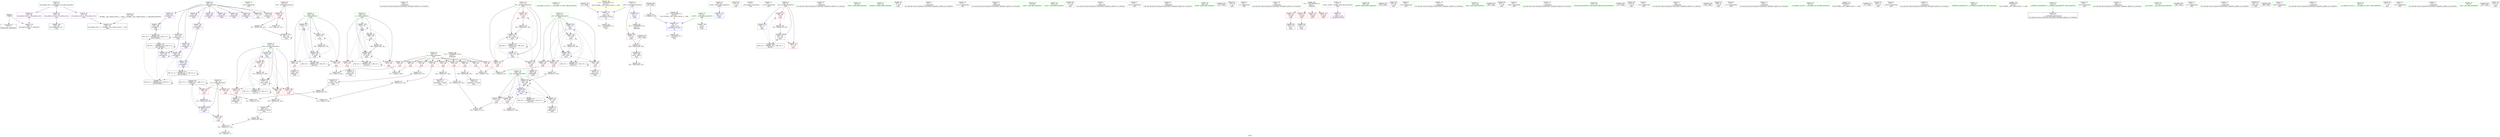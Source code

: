 digraph "SVFG" {
	label="SVFG";

	Node0x55f781c322a0 [shape=record,color=grey,label="{NodeID: 0\nNullPtr}"];
	Node0x55f781c322a0 -> Node0x55f781c453c0[style=solid];
	Node0x55f781c322a0 -> Node0x55f781c4ab50[style=solid];
	Node0x55f781c43650 [shape=record,color=purple,label="{NodeID: 97\n194\<--100\narrayidx15\<--a\nmain\n}"];
	Node0x55f781c43650 -> Node0x55f781c4b2d0[style=solid];
	Node0x55f781c32600 [shape=record,color=green,label="{NodeID: 14\n31\<--1\n.str.9\<--dummyObj\nGlob }"];
	Node0x55f781c441b0 [shape=record,color=red,label="{NodeID: 111\n132\<--92\n\<--TST\nmain\n}"];
	Node0x55f781c441b0 -> Node0x55f781c50960[style=solid];
	Node0x55f781c441b0 -> Node0x55f781c51b60[style=solid];
	Node0x55f781c421e0 [shape=record,color=green,label="{NodeID: 28\n196\<--1\n\<--dummyObj\nCan only get source location for instruction, argument, global var or function.}"];
	Node0x55f781c49640 [shape=record,color=red,label="{NodeID: 125\n257\<--98\n\<--m\nmain\n}"];
	Node0x55f781c49640 -> Node0x55f781c50060[style=solid];
	Node0x55f781c42fe0 [shape=record,color=green,label="{NodeID: 42\n78\<--79\n__cxx_global_var_init.2\<--__cxx_global_var_init.2_field_insensitive\n}"];
	Node0x55f781c4f5e0 [shape=record,color=grey,label="{NodeID: 222\n300 = Binary(298, 299, )\n}"];
	Node0x55f781c4f5e0 -> Node0x55f781c46120[style=solid];
	Node0x55f781c4a1a0 [shape=record,color=red,label="{NodeID: 139\n252\<--110\n\<--i44\nmain\n}"];
	Node0x55f781c4a1a0 -> Node0x55f781c51860[style=solid];
	Node0x55f781c44bf0 [shape=record,color=green,label="{NodeID: 56\n112\<--113\ni62\<--i62_field_insensitive\nmain\n}"];
	Node0x55f781c44bf0 -> Node0x55f781c4a4e0[style=solid];
	Node0x55f781c44bf0 -> Node0x55f781c4a5b0[style=solid];
	Node0x55f781c44bf0 -> Node0x55f781c4a680[style=solid];
	Node0x55f781c44bf0 -> Node0x55f781c4bd60[style=solid];
	Node0x55f781c44bf0 -> Node0x55f781c4be30[style=solid];
	Node0x55f781c66380 [shape=record,color=yellow,style=double,label="{NodeID: 319\n2V_2 = CSCHI(MR_2V_1)\npts\{10 \}\nCS[]}"];
	Node0x55f781c50ae0 [shape=record,color=grey,label="{NodeID: 236\n232 = Binary(231, 140, )\n}"];
	Node0x55f781c50ae0 -> Node0x55f781c4b7b0[style=solid];
	Node0x55f781c4adf0 [shape=record,color=blue,label="{NodeID: 153\n90\<--115\nretval\<--\nmain\n}"];
	Node0x55f781c45900 [shape=record,color=black,label="{NodeID: 70\n158\<--156\nsh_prom\<--sub\nmain\n}"];
	Node0x55f781c45900 -> Node0x55f781c4fbe0[style=solid];
	Node0x55f781c4b950 [shape=record,color=blue,label="{NodeID: 167\n244\<--229\narrayidx42\<--\nmain\n}"];
	Node0x55f781c4b950 -> Node0x55f781c4bbc0[style=dashed];
	Node0x55f781c4b950 -> Node0x55f781c60cb0[style=dashed];
	Node0x55f781c4b950 -> Node0x55f781c60da0[style=dashed];
	Node0x55f781c46460 [shape=record,color=purple,label="{NodeID: 84\n123\<--19\n\<--.str.4\nmain\n}"];
	Node0x55f781c31010 [shape=record,color=green,label="{NodeID: 1\n7\<--1\n__dso_handle\<--dummyObj\nGlob }"];
	Node0x55f781c43720 [shape=record,color=purple,label="{NodeID: 98\n224\<--100\narrayidx30\<--a\nmain\n}"];
	Node0x55f781c326d0 [shape=record,color=green,label="{NodeID: 15\n33\<--1\n.str.10\<--dummyObj\nGlob }"];
	Node0x55f781c61ca0 [shape=record,color=black,label="{NodeID: 278\nMR_31V_7 = PHI(MR_31V_8, MR_31V_4, )\npts\{1010000 \}\n}"];
	Node0x55f781c61ca0 -> Node0x55f781c4b6e0[style=dashed];
	Node0x55f781c61ca0 -> Node0x55f781c4b950[style=dashed];
	Node0x55f781c61ca0 -> Node0x55f781c61ca0[style=dashed];
	Node0x55f781c44280 [shape=record,color=red,label="{NodeID: 112\n138\<--94\n\<--tst\nmain\n}"];
	Node0x55f781c44280 -> Node0x55f781c504e0[style=solid];
	Node0x55f781c422e0 [shape=record,color=green,label="{NodeID: 29\n229\<--1\n\<--dummyObj\nCan only get source location for instruction, argument, global var or function.}"];
	Node0x55f781c49710 [shape=record,color=red,label="{NodeID: 126\n179\<--102\n\<--i\nmain\n}"];
	Node0x55f781c49710 -> Node0x55f781c510e0[style=solid];
	Node0x55f781c430e0 [shape=record,color=green,label="{NodeID: 43\n82\<--83\nclock\<--clock_field_insensitive\n}"];
	Node0x55f781c4f760 [shape=record,color=grey,label="{NodeID: 223\n72 = Binary(73, 69, )\n}"];
	Node0x55f781c4f760 -> Node0x55f781c4ac50[style=solid];
	Node0x55f781c4a270 [shape=record,color=red,label="{NodeID: 140\n258\<--110\n\<--i44\nmain\n}"];
	Node0x55f781c4a270 -> Node0x55f781c4fee0[style=solid];
	Node0x55f781c44cc0 [shape=record,color=green,label="{NodeID: 57\n120\<--121\nfreopen\<--freopen_field_insensitive\n}"];
	Node0x55f781c664e0 [shape=record,color=yellow,style=double,label="{NodeID: 320\n4V_2 = CSCHI(MR_4V_1)\npts\{13 \}\nCS[]}"];
	Node0x55f781c50c60 [shape=record,color=grey,label="{NodeID: 237\n269 = Binary(268, 140, )\n}"];
	Node0x55f781c50c60 -> Node0x55f781c45f80[style=solid];
	Node0x55f781c4aec0 [shape=record,color=blue,label="{NodeID: 154\n94\<--115\ntst\<--\nmain\n}"];
	Node0x55f781c4aec0 -> Node0x55f781c5dca0[style=dashed];
	Node0x55f781c459d0 [shape=record,color=black,label="{NodeID: 71\n190\<--189\nidxprom\<--\nmain\n}"];
	Node0x55f781c4ba20 [shape=record,color=blue,label="{NodeID: 168\n98\<--247\nm\<--dec43\nmain\n}"];
	Node0x55f781c4ba20 -> Node0x55f781c49640[style=dashed];
	Node0x55f781c4ba20 -> Node0x55f781c5e1a0[style=dashed];
	Node0x55f781c46530 [shape=record,color=purple,label="{NodeID: 85\n124\<--21\n\<--.str.5\nmain\n}"];
	Node0x55f781c32440 [shape=record,color=green,label="{NodeID: 2\n9\<--1\n\<--dummyObj\nCan only get source location for instruction, argument, global var or function.}"];
	Node0x55f781c437f0 [shape=record,color=purple,label="{NodeID: 99\n227\<--100\narrayidx32\<--a\nmain\n}"];
	Node0x55f781c437f0 -> Node0x55f781c4b6e0[style=solid];
	Node0x55f781c327a0 [shape=record,color=green,label="{NodeID: 16\n35\<--1\n.str.11\<--dummyObj\nGlob }"];
	Node0x55f781c44350 [shape=record,color=red,label="{NodeID: 113\n147\<--94\n\<--tst\nmain\n}"];
	Node0x55f781c423e0 [shape=record,color=green,label="{NodeID: 30\n248\<--1\n\<--dummyObj\nCan only get source location for instruction, argument, global var or function.}"];
	Node0x55f781c497e0 [shape=record,color=red,label="{NodeID: 127\n189\<--102\n\<--i\nmain\n}"];
	Node0x55f781c497e0 -> Node0x55f781c459d0[style=solid];
	Node0x55f781c431e0 [shape=record,color=green,label="{NodeID: 44\n87\<--88\nmain\<--main_field_insensitive\n}"];
	Node0x55f781c4f8e0 [shape=record,color=grey,label="{NodeID: 224\n247 = Binary(246, 248, )\n}"];
	Node0x55f781c4f8e0 -> Node0x55f781c4ba20[style=solid];
	Node0x55f781c4a340 [shape=record,color=red,label="{NodeID: 141\n265\<--110\n\<--i44\nmain\n}"];
	Node0x55f781c4a340 -> Node0x55f781c45eb0[style=solid];
	Node0x55f781c44dc0 [shape=record,color=green,label="{NodeID: 58\n129\<--130\nscanf\<--scanf_field_insensitive\n}"];
	Node0x55f781c71ff0 [shape=record,color=black,label="{NodeID: 321\n81 = PHI()\n}"];
	Node0x55f781c71ff0 -> Node0x55f781c4ad20[style=solid];
	Node0x55f781c50de0 [shape=record,color=grey,label="{NodeID: 238\n219 = Binary(218, 140, )\n}"];
	Node0x55f781c50de0 -> Node0x55f781c51ce0[style=solid];
	Node0x55f781c4af90 [shape=record,color=blue,label="{NodeID: 155\n92\<--133\nTST\<--dec\nmain\n}"];
	Node0x55f781c4af90 -> Node0x55f781c441b0[style=dashed];
	Node0x55f781c4af90 -> Node0x55f781c4af90[style=dashed];
	Node0x55f781c45aa0 [shape=record,color=black,label="{NodeID: 72\n193\<--192\nidxprom14\<--\nmain\n}"];
	Node0x55f781c4baf0 [shape=record,color=blue,label="{NodeID: 169\n110\<--140\ni44\<--\nmain\n}"];
	Node0x55f781c4baf0 -> Node0x55f781c4a1a0[style=dashed];
	Node0x55f781c4baf0 -> Node0x55f781c4a270[style=dashed];
	Node0x55f781c4baf0 -> Node0x55f781c4a340[style=dashed];
	Node0x55f781c4baf0 -> Node0x55f781c4a410[style=dashed];
	Node0x55f781c4baf0 -> Node0x55f781c4bc90[style=dashed];
	Node0x55f781c4baf0 -> Node0x55f781c5faa0[style=dashed];
	Node0x55f781c46600 [shape=record,color=purple,label="{NodeID: 86\n127\<--24\n\<--.str.6\nmain\n}"];
	Node0x55f781c33270 [shape=record,color=green,label="{NodeID: 3\n12\<--1\n\<--dummyObj\nCan only get source location for instruction, argument, global var or function.}"];
	Node0x55f781c5dca0 [shape=record,color=black,label="{NodeID: 266\nMR_13V_3 = PHI(MR_13V_4, MR_13V_2, )\npts\{95 \}\n}"];
	Node0x55f781c5dca0 -> Node0x55f781c44280[style=dashed];
	Node0x55f781c5dca0 -> Node0x55f781c4b060[style=dashed];
	Node0x55f781c438c0 [shape=record,color=purple,label="{NodeID: 100\n240\<--100\narrayidx39\<--a\nmain\n}"];
	Node0x55f781c32870 [shape=record,color=green,label="{NodeID: 17\n37\<--1\n.str.12\<--dummyObj\nGlob }"];
	Node0x55f781c44420 [shape=record,color=red,label="{NodeID: 114\n155\<--96\n\<--n\nmain\n}"];
	Node0x55f781c44420 -> Node0x55f781c507e0[style=solid];
	Node0x55f781c424e0 [shape=record,color=green,label="{NodeID: 31\n303\<--1\n\<--dummyObj\nCan only get source location for instruction, argument, global var or function.}"];
	Node0x55f781c498b0 [shape=record,color=red,label="{NodeID: 128\n203\<--102\n\<--i\nmain\n}"];
	Node0x55f781c498b0 -> Node0x55f781c50360[style=solid];
	Node0x55f781c432e0 [shape=record,color=green,label="{NodeID: 45\n90\<--91\nretval\<--retval_field_insensitive\nmain\n}"];
	Node0x55f781c432e0 -> Node0x55f781c4adf0[style=solid];
	Node0x55f781c4fa60 [shape=record,color=grey,label="{NodeID: 225\n302 = Binary(303, 301, )\n}"];
	Node0x55f781c4a410 [shape=record,color=red,label="{NodeID: 142\n275\<--110\n\<--i44\nmain\n}"];
	Node0x55f781c4a410 -> Node0x55f781c50f60[style=solid];
	Node0x55f781c44ec0 [shape=record,color=green,label="{NodeID: 59\n144\<--145\nprintf\<--printf_field_insensitive\n}"];
	Node0x55f781c72150 [shape=record,color=black,label="{NodeID: 322\n128 = PHI()\n}"];
	Node0x55f781c50f60 [shape=record,color=grey,label="{NodeID: 239\n276 = Binary(275, 140, )\n}"];
	Node0x55f781c50f60 -> Node0x55f781c4bc90[style=solid];
	Node0x55f781c4b060 [shape=record,color=blue,label="{NodeID: 156\n94\<--139\ntst\<--inc\nmain\n}"];
	Node0x55f781c4b060 -> Node0x55f781c44350[style=dashed];
	Node0x55f781c4b060 -> Node0x55f781c5dca0[style=dashed];
	Node0x55f781c45b70 [shape=record,color=black,label="{NodeID: 73\n223\<--222\nidxprom29\<--\nmain\n}"];
	Node0x55f781c4bbc0 [shape=record,color=blue,label="{NodeID: 170\n271\<--229\narrayidx58\<--\nmain\n}"];
	Node0x55f781c4bbc0 -> Node0x55f781c60da0[style=dashed];
	Node0x55f781c466d0 [shape=record,color=purple,label="{NodeID: 87\n142\<--26\n\<--.str.7\nmain\n}"];
	Node0x55f781c32d00 [shape=record,color=green,label="{NodeID: 4\n14\<--1\n.str\<--dummyObj\nGlob }"];
	Node0x55f781c5e1a0 [shape=record,color=black,label="{NodeID: 267\nMR_17V_2 = PHI(MR_17V_3, MR_17V_1, )\npts\{99 \}\n}"];
	Node0x55f781c5e1a0 -> Node0x55f781c494a0[style=dashed];
	Node0x55f781c5e1a0 -> Node0x55f781c49570[style=dashed];
	Node0x55f781c5e1a0 -> Node0x55f781c4ba20[style=dashed];
	Node0x55f781c5e1a0 -> Node0x55f781c5e1a0[style=dashed];
	Node0x55f781c43990 [shape=record,color=purple,label="{NodeID: 101\n244\<--100\narrayidx42\<--a\nmain\n}"];
	Node0x55f781c43990 -> Node0x55f781c4b950[style=solid];
	Node0x55f781c32940 [shape=record,color=green,label="{NodeID: 18\n40\<--1\n\<--dummyObj\nCan only get source location for instruction, argument, global var or function.}"];
	Node0x55f781c62ba0 [shape=record,color=yellow,style=double,label="{NodeID: 281\n6V_1 = ENCHI(MR_6V_0)\npts\{1 \}\nFun[main]}"];
	Node0x55f781c62ba0 -> Node0x55f781c43e70[style=dashed];
	Node0x55f781c62ba0 -> Node0x55f781c43f40[style=dashed];
	Node0x55f781c62ba0 -> Node0x55f781c44010[style=dashed];
	Node0x55f781c62ba0 -> Node0x55f781c440e0[style=dashed];
	Node0x55f781c48ea0 [shape=record,color=red,label="{NodeID: 115\n180\<--96\n\<--n\nmain\n}"];
	Node0x55f781c48ea0 -> Node0x55f781c510e0[style=solid];
	Node0x55f781c425e0 [shape=record,color=green,label="{NodeID: 32\n4\<--6\n_ZStL8__ioinit\<--_ZStL8__ioinit_field_insensitive\nGlob }"];
	Node0x55f781c425e0 -> Node0x55f781c461f0[style=solid];
	Node0x55f781c64220 [shape=record,color=yellow,style=double,label="{NodeID: 295\n4V_1 = ENCHI(MR_4V_0)\npts\{13 \}\nFun[_GLOBAL__sub_I_Anton.Lunyov_1_1.cpp]|{<s0>19}}"];
	Node0x55f781c64220:s0 -> Node0x55f781c4ad20[style=dashed,color=red];
	Node0x55f781c49980 [shape=record,color=red,label="{NodeID: 129\n185\<--104\n\<--j\nmain\n}"];
	Node0x55f781c49980 -> Node0x55f781c513e0[style=solid];
	Node0x55f781c433b0 [shape=record,color=green,label="{NodeID: 46\n92\<--93\nTST\<--TST_field_insensitive\nmain\n}"];
	Node0x55f781c433b0 -> Node0x55f781c441b0[style=solid];
	Node0x55f781c433b0 -> Node0x55f781c4af90[style=solid];
	Node0x55f781c4fbe0 [shape=record,color=grey,label="{NodeID: 226\n159 = Binary(160, 158, )\n}"];
	Node0x55f781c4fbe0 -> Node0x55f781c516e0[style=solid];
	Node0x55f781c4a4e0 [shape=record,color=red,label="{NodeID: 143\n281\<--112\n\<--i62\nmain\n}"];
	Node0x55f781c4a4e0 -> Node0x55f781c51560[style=solid];
	Node0x55f781c44fc0 [shape=record,color=green,label="{NodeID: 60\n150\<--151\nfprintf\<--fprintf_field_insensitive\n}"];
	Node0x55f781c72220 [shape=record,color=black,label="{NodeID: 323\n143 = PHI()\n}"];
	Node0x55f781c510e0 [shape=record,color=grey,label="{NodeID: 240\n181 = cmp(179, 180, )\n}"];
	Node0x55f781c4b130 [shape=record,color=blue,label="{NodeID: 157\n102\<--115\ni\<--\nmain\n}"];
	Node0x55f781c4b130 -> Node0x55f781c49710[style=dashed];
	Node0x55f781c4b130 -> Node0x55f781c497e0[style=dashed];
	Node0x55f781c4b130 -> Node0x55f781c498b0[style=dashed];
	Node0x55f781c4b130 -> Node0x55f781c4b470[style=dashed];
	Node0x55f781c4b130 -> Node0x55f781c5e6a0[style=dashed];
	Node0x55f781c45c40 [shape=record,color=black,label="{NodeID: 74\n226\<--225\nidxprom31\<--\nmain\n}"];
	Node0x55f781c4bc90 [shape=record,color=blue,label="{NodeID: 171\n110\<--276\ni44\<--inc60\nmain\n}"];
	Node0x55f781c4bc90 -> Node0x55f781c4a1a0[style=dashed];
	Node0x55f781c4bc90 -> Node0x55f781c4a270[style=dashed];
	Node0x55f781c4bc90 -> Node0x55f781c4a340[style=dashed];
	Node0x55f781c4bc90 -> Node0x55f781c4a410[style=dashed];
	Node0x55f781c4bc90 -> Node0x55f781c4bc90[style=dashed];
	Node0x55f781c4bc90 -> Node0x55f781c5faa0[style=dashed];
	Node0x55f781c467a0 [shape=record,color=purple,label="{NodeID: 88\n148\<--29\n\<--.str.8\nmain\n}"];
	Node0x55f781c32d90 [shape=record,color=green,label="{NodeID: 5\n16\<--1\n.str.3\<--dummyObj\nGlob }"];
	Node0x55f781c5e6a0 [shape=record,color=black,label="{NodeID: 268\nMR_19V_2 = PHI(MR_19V_3, MR_19V_1, )\npts\{103 \}\n}"];
	Node0x55f781c5e6a0 -> Node0x55f781c4b130[style=dashed];
	Node0x55f781c5e6a0 -> Node0x55f781c5e6a0[style=dashed];
	Node0x55f781c43a60 [shape=record,color=purple,label="{NodeID: 102\n267\<--100\narrayidx55\<--a\nmain\n}"];
	Node0x55f781c31dd0 [shape=record,color=green,label="{NodeID: 19\n73\<--1\n\<--dummyObj\nCan only get source location for instruction, argument, global var or function.}"];
	Node0x55f781c636c0 [shape=record,color=yellow,style=double,label="{NodeID: 282\n4V_1 = ENCHI(MR_4V_0)\npts\{13 \}\nFun[main]}"];
	Node0x55f781c636c0 -> Node0x55f781c43da0[style=dashed];
	Node0x55f781c48f30 [shape=record,color=red,label="{NodeID: 116\n186\<--96\n\<--n\nmain\n}"];
	Node0x55f781c48f30 -> Node0x55f781c513e0[style=solid];
	Node0x55f781c426e0 [shape=record,color=green,label="{NodeID: 33\n8\<--10\n_ZL2PI\<--_ZL2PI_field_insensitive\nGlob }"];
	Node0x55f781c426e0 -> Node0x55f781c4a750[style=solid];
	Node0x55f781c426e0 -> Node0x55f781c4ac50[style=solid];
	Node0x55f781c64330 [shape=record,color=yellow,style=double,label="{NodeID: 296\n2V_1 = ENCHI(MR_2V_0)\npts\{10 \}\nFun[_GLOBAL__sub_I_Anton.Lunyov_1_1.cpp]|{<s0>18}}"];
	Node0x55f781c64330:s0 -> Node0x55f781c4ac50[style=dashed,color=red];
	Node0x55f781c49a50 [shape=record,color=red,label="{NodeID: 130\n192\<--104\n\<--j\nmain\n}"];
	Node0x55f781c49a50 -> Node0x55f781c45aa0[style=solid];
	Node0x55f781c43480 [shape=record,color=green,label="{NodeID: 47\n94\<--95\ntst\<--tst_field_insensitive\nmain\n}"];
	Node0x55f781c43480 -> Node0x55f781c44280[style=solid];
	Node0x55f781c43480 -> Node0x55f781c44350[style=solid];
	Node0x55f781c43480 -> Node0x55f781c4aec0[style=solid];
	Node0x55f781c43480 -> Node0x55f781c4b060[style=solid];
	Node0x55f781c4fd60 [shape=record,color=grey,label="{NodeID: 227\n254 = Binary(253, 140, )\n}"];
	Node0x55f781c4fd60 -> Node0x55f781c51860[style=solid];
	Node0x55f781c4a5b0 [shape=record,color=red,label="{NodeID: 144\n285\<--112\n\<--i62\nmain\n}"];
	Node0x55f781c4a5b0 -> Node0x55f781c46050[style=solid];
	Node0x55f781c450c0 [shape=record,color=green,label="{NodeID: 61\n165\<--166\nputs\<--puts_field_insensitive\n}"];
	Node0x55f781c722f0 [shape=record,color=black,label="{NodeID: 324\n149 = PHI()\n}"];
	Node0x55f781c51260 [shape=record,color=grey,label="{NodeID: 241\n211 = cmp(209, 210, )\n}"];
	Node0x55f781c4b200 [shape=record,color=blue,label="{NodeID: 158\n104\<--115\nj\<--\nmain\n}"];
	Node0x55f781c4b200 -> Node0x55f781c49980[style=dashed];
	Node0x55f781c4b200 -> Node0x55f781c49a50[style=dashed];
	Node0x55f781c4b200 -> Node0x55f781c49b20[style=dashed];
	Node0x55f781c4b200 -> Node0x55f781c4b200[style=dashed];
	Node0x55f781c4b200 -> Node0x55f781c4b3a0[style=dashed];
	Node0x55f781c4b200 -> Node0x55f781c5eba0[style=dashed];
	Node0x55f781c45d10 [shape=record,color=black,label="{NodeID: 75\n243\<--242\nidxprom41\<--sub40\nmain\n}"];
	Node0x55f781c4bd60 [shape=record,color=blue,label="{NodeID: 172\n112\<--115\ni62\<--\nmain\n}"];
	Node0x55f781c4bd60 -> Node0x55f781c4a4e0[style=dashed];
	Node0x55f781c4bd60 -> Node0x55f781c4a5b0[style=dashed];
	Node0x55f781c4bd60 -> Node0x55f781c4a680[style=dashed];
	Node0x55f781c4bd60 -> Node0x55f781c4be30[style=dashed];
	Node0x55f781c4bd60 -> Node0x55f781c5ffa0[style=dashed];
	Node0x55f781c46870 [shape=record,color=purple,label="{NodeID: 89\n152\<--31\n\<--.str.9\nmain\n}"];
	Node0x55f781c31100 [shape=record,color=green,label="{NodeID: 6\n18\<--1\nstdin\<--dummyObj\nGlob }"];
	Node0x55f781c5eba0 [shape=record,color=black,label="{NodeID: 269\nMR_21V_2 = PHI(MR_21V_3, MR_21V_1, )\npts\{105 \}\n}"];
	Node0x55f781c5eba0 -> Node0x55f781c4b200[style=dashed];
	Node0x55f781c5eba0 -> Node0x55f781c5eba0[style=dashed];
	Node0x55f781c43b30 [shape=record,color=purple,label="{NodeID: 103\n271\<--100\narrayidx58\<--a\nmain\n}"];
	Node0x55f781c43b30 -> Node0x55f781c4bbc0[style=solid];
	Node0x55f781c31ea0 [shape=record,color=green,label="{NodeID: 20\n115\<--1\n\<--dummyObj\nCan only get source location for instruction, argument, global var or function.}"];
	Node0x55f781c48fc0 [shape=record,color=red,label="{NodeID: 117\n210\<--96\n\<--n\nmain\n}"];
	Node0x55f781c48fc0 -> Node0x55f781c51260[style=solid];
	Node0x55f781c427e0 [shape=record,color=green,label="{NodeID: 34\n11\<--13\nstart\<--start_field_insensitive\nGlob }"];
	Node0x55f781c427e0 -> Node0x55f781c43da0[style=solid];
	Node0x55f781c427e0 -> Node0x55f781c4a850[style=solid];
	Node0x55f781c427e0 -> Node0x55f781c4ad20[style=solid];
	Node0x55f781c49b20 [shape=record,color=red,label="{NodeID: 131\n198\<--104\n\<--j\nmain\n}"];
	Node0x55f781c49b20 -> Node0x55f781c50660[style=solid];
	Node0x55f781c44570 [shape=record,color=green,label="{NodeID: 48\n96\<--97\nn\<--n_field_insensitive\nmain\n}"];
	Node0x55f781c44570 -> Node0x55f781c44420[style=solid];
	Node0x55f781c44570 -> Node0x55f781c48ea0[style=solid];
	Node0x55f781c44570 -> Node0x55f781c48f30[style=solid];
	Node0x55f781c44570 -> Node0x55f781c48fc0[style=solid];
	Node0x55f781c44570 -> Node0x55f781c49090[style=solid];
	Node0x55f781c44570 -> Node0x55f781c49160[style=solid];
	Node0x55f781c44570 -> Node0x55f781c49230[style=solid];
	Node0x55f781c44570 -> Node0x55f781c49300[style=solid];
	Node0x55f781c44570 -> Node0x55f781c493d0[style=solid];
	Node0x55f781c4fee0 [shape=record,color=grey,label="{NodeID: 228\n259 = Binary(258, 140, )\n}"];
	Node0x55f781c4fee0 -> Node0x55f781c45de0[style=solid];
	Node0x55f781c4a680 [shape=record,color=red,label="{NodeID: 145\n291\<--112\n\<--i62\nmain\n}"];
	Node0x55f781c4a680 -> Node0x55f781c4f2e0[style=solid];
	Node0x55f781c451c0 [shape=record,color=green,label="{NodeID: 62\n175\<--176\nllvm.memset.p0i8.i64\<--llvm.memset.p0i8.i64_field_insensitive\n}"];
	Node0x55f781c723f0 [shape=record,color=black,label="{NodeID: 325\n153 = PHI()\n}"];
	Node0x55f781c513e0 [shape=record,color=grey,label="{NodeID: 242\n187 = cmp(185, 186, )\n}"];
	Node0x55f781c4b2d0 [shape=record,color=blue,label="{NodeID: 159\n194\<--196\narrayidx15\<--\nmain\n}"];
	Node0x55f781c4b2d0 -> Node0x55f781c5c3a0[style=dashed];
	Node0x55f781c45de0 [shape=record,color=black,label="{NodeID: 76\n260\<--259\nsh_prom50\<--sub49\nmain\n}"];
	Node0x55f781c45de0 -> Node0x55f781c501e0[style=solid];
	Node0x55f781c4be30 [shape=record,color=blue,label="{NodeID: 173\n112\<--292\ni62\<--inc70\nmain\n}"];
	Node0x55f781c4be30 -> Node0x55f781c4a4e0[style=dashed];
	Node0x55f781c4be30 -> Node0x55f781c4a5b0[style=dashed];
	Node0x55f781c4be30 -> Node0x55f781c4a680[style=dashed];
	Node0x55f781c4be30 -> Node0x55f781c4be30[style=dashed];
	Node0x55f781c4be30 -> Node0x55f781c5ffa0[style=dashed];
	Node0x55f781c46940 [shape=record,color=purple,label="{NodeID: 90\n163\<--33\n\<--.str.10\nmain\n}"];
	Node0x55f781c31190 [shape=record,color=green,label="{NodeID: 7\n19\<--1\n.str.4\<--dummyObj\nGlob }"];
	Node0x55f781c5f0a0 [shape=record,color=black,label="{NodeID: 270\nMR_23V_2 = PHI(MR_23V_3, MR_23V_1, )\npts\{107 \}\n}"];
	Node0x55f781c5f0a0 -> Node0x55f781c4b540[style=dashed];
	Node0x55f781c5f0a0 -> Node0x55f781c5f0a0[style=dashed];
	Node0x55f781c43c00 [shape=record,color=purple,label="{NodeID: 104\n287\<--100\narrayidx67\<--a\nmain\n}"];
	Node0x55f781c31fa0 [shape=record,color=green,label="{NodeID: 21\n134\<--1\n\<--dummyObj\nCan only get source location for instruction, argument, global var or function.}"];
	Node0x55f781c49090 [shape=record,color=red,label="{NodeID: 118\n218\<--96\n\<--n\nmain\n}"];
	Node0x55f781c49090 -> Node0x55f781c50de0[style=solid];
	Node0x55f781c428e0 [shape=record,color=green,label="{NodeID: 35\n39\<--43\nllvm.global_ctors\<--llvm.global_ctors_field_insensitive\nGlob }"];
	Node0x55f781c428e0 -> Node0x55f781c46bb0[style=solid];
	Node0x55f781c428e0 -> Node0x55f781c46cb0[style=solid];
	Node0x55f781c428e0 -> Node0x55f781c46db0[style=solid];
	Node0x55f781c49bf0 [shape=record,color=red,label="{NodeID: 132\n209\<--106\n\<--i20\nmain\n}"];
	Node0x55f781c49bf0 -> Node0x55f781c51260[style=solid];
	Node0x55f781c44640 [shape=record,color=green,label="{NodeID: 49\n98\<--99\nm\<--m_field_insensitive\nmain\n}"];
	Node0x55f781c44640 -> Node0x55f781c494a0[style=solid];
	Node0x55f781c44640 -> Node0x55f781c49570[style=solid];
	Node0x55f781c44640 -> Node0x55f781c49640[style=solid];
	Node0x55f781c44640 -> Node0x55f781c4ba20[style=solid];
	Node0x55f781c50060 [shape=record,color=grey,label="{NodeID: 229\n262 = Binary(257, 261, )\n}"];
	Node0x55f781c50060 -> Node0x55f781c519e0[style=solid];
	Node0x55f781c4a750 [shape=record,color=blue,label="{NodeID: 146\n8\<--9\n_ZL2PI\<--\nGlob }"];
	Node0x55f781c452c0 [shape=record,color=green,label="{NodeID: 63\n41\<--328\n_GLOBAL__sub_I_Anton.Lunyov_1_1.cpp\<--_GLOBAL__sub_I_Anton.Lunyov_1_1.cpp_field_insensitive\n}"];
	Node0x55f781c452c0 -> Node0x55f781c4aa50[style=solid];
	Node0x55f781c724f0 [shape=record,color=black,label="{NodeID: 326\n164 = PHI()\n}"];
	Node0x55f781c51560 [shape=record,color=grey,label="{NodeID: 243\n283 = cmp(281, 282, )\n}"];
	Node0x55f781c4b3a0 [shape=record,color=blue,label="{NodeID: 160\n104\<--199\nj\<--inc16\nmain\n}"];
	Node0x55f781c4b3a0 -> Node0x55f781c49980[style=dashed];
	Node0x55f781c4b3a0 -> Node0x55f781c49a50[style=dashed];
	Node0x55f781c4b3a0 -> Node0x55f781c49b20[style=dashed];
	Node0x55f781c4b3a0 -> Node0x55f781c4b200[style=dashed];
	Node0x55f781c4b3a0 -> Node0x55f781c4b3a0[style=dashed];
	Node0x55f781c4b3a0 -> Node0x55f781c5eba0[style=dashed];
	Node0x55f781c45eb0 [shape=record,color=black,label="{NodeID: 77\n266\<--265\nidxprom54\<--\nmain\n}"];
	Node0x55f781c46a10 [shape=record,color=purple,label="{NodeID: 91\n168\<--35\n\<--.str.11\nmain\n}"];
	Node0x55f781c31220 [shape=record,color=green,label="{NodeID: 8\n21\<--1\n.str.5\<--dummyObj\nGlob }"];
	Node0x55f781c5f5a0 [shape=record,color=black,label="{NodeID: 271\nMR_25V_2 = PHI(MR_25V_3, MR_25V_1, )\npts\{109 \}\n}"];
	Node0x55f781c5f5a0 -> Node0x55f781c4b610[style=dashed];
	Node0x55f781c5f5a0 -> Node0x55f781c5f5a0[style=dashed];
	Node0x55f781c43cd0 [shape=record,color=purple,label="{NodeID: 105\n288\<--100\narraydecay\<--a\nmain\n}"];
	Node0x55f781c320a0 [shape=record,color=green,label="{NodeID: 22\n140\<--1\n\<--dummyObj\nCan only get source location for instruction, argument, global var or function.}"];
	Node0x55f781c49160 [shape=record,color=red,label="{NodeID: 119\n241\<--96\n\<--n\nmain\n}"];
	Node0x55f781c49160 -> Node0x55f781c4f460[style=solid];
	Node0x55f781c429e0 [shape=record,color=green,label="{NodeID: 36\n44\<--45\n__cxx_global_var_init\<--__cxx_global_var_init_field_insensitive\n}"];
	Node0x55f781c49cc0 [shape=record,color=red,label="{NodeID: 133\n213\<--106\n\<--i20\nmain\n}"];
	Node0x55f781c49cc0 -> Node0x55f781c4efe0[style=solid];
	Node0x55f781c44710 [shape=record,color=green,label="{NodeID: 50\n100\<--101\na\<--a_field_insensitive\nmain\n}"];
	Node0x55f781c44710 -> Node0x55f781c455c0[style=solid];
	Node0x55f781c44710 -> Node0x55f781c43580[style=solid];
	Node0x55f781c44710 -> Node0x55f781c43650[style=solid];
	Node0x55f781c44710 -> Node0x55f781c43720[style=solid];
	Node0x55f781c44710 -> Node0x55f781c437f0[style=solid];
	Node0x55f781c44710 -> Node0x55f781c438c0[style=solid];
	Node0x55f781c44710 -> Node0x55f781c43990[style=solid];
	Node0x55f781c44710 -> Node0x55f781c43a60[style=solid];
	Node0x55f781c44710 -> Node0x55f781c43b30[style=solid];
	Node0x55f781c44710 -> Node0x55f781c43c00[style=solid];
	Node0x55f781c44710 -> Node0x55f781c43cd0[style=solid];
	Node0x55f781c65cb0 [shape=record,color=yellow,style=double,label="{NodeID: 313\nRETMU(4V_2)\npts\{13 \}\nFun[_GLOBAL__sub_I_Anton.Lunyov_1_1.cpp]}"];
	Node0x55f781c501e0 [shape=record,color=grey,label="{NodeID: 230\n261 = Binary(160, 260, )\n}"];
	Node0x55f781c501e0 -> Node0x55f781c50060[style=solid];
	Node0x55f781c4a850 [shape=record,color=blue,label="{NodeID: 147\n11\<--12\nstart\<--\nGlob }"];
	Node0x55f781c4a850 -> Node0x55f781c636c0[style=dashed];
	Node0x55f781c453c0 [shape=record,color=black,label="{NodeID: 64\n2\<--3\ndummyVal\<--dummyVal\n}"];
	Node0x55f781c725f0 [shape=record,color=black,label="{NodeID: 327\n51 = PHI()\n}"];
	Node0x55f781c516e0 [shape=record,color=grey,label="{NodeID: 244\n161 = cmp(154, 159, )\n}"];
	Node0x55f781c4b470 [shape=record,color=blue,label="{NodeID: 161\n102\<--204\ni\<--inc18\nmain\n}"];
	Node0x55f781c4b470 -> Node0x55f781c49710[style=dashed];
	Node0x55f781c4b470 -> Node0x55f781c497e0[style=dashed];
	Node0x55f781c4b470 -> Node0x55f781c498b0[style=dashed];
	Node0x55f781c4b470 -> Node0x55f781c4b470[style=dashed];
	Node0x55f781c4b470 -> Node0x55f781c5e6a0[style=dashed];
	Node0x55f781c45f80 [shape=record,color=black,label="{NodeID: 78\n270\<--269\nidxprom57\<--sub56\nmain\n}"];
	Node0x55f781c46ae0 [shape=record,color=purple,label="{NodeID: 92\n304\<--37\n\<--.str.12\nmain\n}"];
	Node0x55f781c312b0 [shape=record,color=green,label="{NodeID: 9\n23\<--1\nstdout\<--dummyObj\nGlob }"];
	Node0x55f781c5faa0 [shape=record,color=black,label="{NodeID: 272\nMR_27V_2 = PHI(MR_27V_3, MR_27V_1, )\npts\{111 \}\n}"];
	Node0x55f781c5faa0 -> Node0x55f781c4baf0[style=dashed];
	Node0x55f781c5faa0 -> Node0x55f781c5faa0[style=dashed];
	Node0x55f781c43da0 [shape=record,color=red,label="{NodeID: 106\n299\<--11\n\<--start\nmain\n}"];
	Node0x55f781c43da0 -> Node0x55f781c4f5e0[style=solid];
	Node0x55f781c321a0 [shape=record,color=green,label="{NodeID: 23\n157\<--1\n\<--dummyObj\nCan only get source location for instruction, argument, global var or function.}"];
	Node0x55f781c63a40 [shape=record,color=yellow,style=double,label="{NodeID: 286\n15V_1 = ENCHI(MR_15V_0)\npts\{97 \}\nFun[main]}"];
	Node0x55f781c63a40 -> Node0x55f781c44420[style=dashed];
	Node0x55f781c63a40 -> Node0x55f781c48ea0[style=dashed];
	Node0x55f781c63a40 -> Node0x55f781c48f30[style=dashed];
	Node0x55f781c63a40 -> Node0x55f781c48fc0[style=dashed];
	Node0x55f781c63a40 -> Node0x55f781c49090[style=dashed];
	Node0x55f781c63a40 -> Node0x55f781c49160[style=dashed];
	Node0x55f781c63a40 -> Node0x55f781c49230[style=dashed];
	Node0x55f781c63a40 -> Node0x55f781c49300[style=dashed];
	Node0x55f781c63a40 -> Node0x55f781c493d0[style=dashed];
	Node0x55f781c49230 [shape=record,color=red,label="{NodeID: 120\n253\<--96\n\<--n\nmain\n}"];
	Node0x55f781c49230 -> Node0x55f781c4fd60[style=solid];
	Node0x55f781c42ae0 [shape=record,color=green,label="{NodeID: 37\n48\<--49\n_ZNSt8ios_base4InitC1Ev\<--_ZNSt8ios_base4InitC1Ev_field_insensitive\n}"];
	Node0x55f781c49d90 [shape=record,color=red,label="{NodeID: 134\n222\<--106\n\<--i20\nmain\n}"];
	Node0x55f781c49d90 -> Node0x55f781c45b70[style=solid];
	Node0x55f781c447e0 [shape=record,color=green,label="{NodeID: 51\n102\<--103\ni\<--i_field_insensitive\nmain\n}"];
	Node0x55f781c447e0 -> Node0x55f781c49710[style=solid];
	Node0x55f781c447e0 -> Node0x55f781c497e0[style=solid];
	Node0x55f781c447e0 -> Node0x55f781c498b0[style=solid];
	Node0x55f781c447e0 -> Node0x55f781c4b130[style=solid];
	Node0x55f781c447e0 -> Node0x55f781c4b470[style=solid];
	Node0x55f781c65dc0 [shape=record,color=yellow,style=double,label="{NodeID: 314\nRETMU(2V_2)\npts\{10 \}\nFun[_GLOBAL__sub_I_Anton.Lunyov_1_1.cpp]}"];
	Node0x55f781c50360 [shape=record,color=grey,label="{NodeID: 231\n204 = Binary(203, 140, )\n}"];
	Node0x55f781c50360 -> Node0x55f781c4b470[style=solid];
	Node0x55f781c4a950 [shape=record,color=blue,label="{NodeID: 148\n334\<--40\nllvm.global_ctors_0\<--\nGlob }"];
	Node0x55f781c454c0 [shape=record,color=black,label="{NodeID: 65\n52\<--53\n\<--_ZNSt8ios_base4InitD1Ev\nCan only get source location for instruction, argument, global var or function.}"];
	Node0x55f781c726f0 [shape=record,color=black,label="{NodeID: 328\n69 = PHI()\n}"];
	Node0x55f781c726f0 -> Node0x55f781c4f760[style=solid];
	Node0x55f781c51860 [shape=record,color=grey,label="{NodeID: 245\n255 = cmp(252, 254, )\n}"];
	Node0x55f781c4b540 [shape=record,color=blue,label="{NodeID: 162\n106\<--115\ni20\<--\nmain\n}"];
	Node0x55f781c4b540 -> Node0x55f781c49bf0[style=dashed];
	Node0x55f781c4b540 -> Node0x55f781c49cc0[style=dashed];
	Node0x55f781c4b540 -> Node0x55f781c49d90[style=dashed];
	Node0x55f781c4b540 -> Node0x55f781c49e60[style=dashed];
	Node0x55f781c4b540 -> Node0x55f781c4b880[style=dashed];
	Node0x55f781c4b540 -> Node0x55f781c5f0a0[style=dashed];
	Node0x55f781c46050 [shape=record,color=black,label="{NodeID: 79\n286\<--285\nidxprom66\<--\nmain\n}"];
	Node0x55f781c46bb0 [shape=record,color=purple,label="{NodeID: 93\n334\<--39\nllvm.global_ctors_0\<--llvm.global_ctors\nGlob }"];
	Node0x55f781c46bb0 -> Node0x55f781c4a950[style=solid];
	Node0x55f781c32e80 [shape=record,color=green,label="{NodeID: 10\n24\<--1\n.str.6\<--dummyObj\nGlob }"];
	Node0x55f781c5ffa0 [shape=record,color=black,label="{NodeID: 273\nMR_29V_2 = PHI(MR_29V_3, MR_29V_1, )\npts\{113 \}\n}"];
	Node0x55f781c5ffa0 -> Node0x55f781c4bd60[style=dashed];
	Node0x55f781c5ffa0 -> Node0x55f781c5ffa0[style=dashed];
	Node0x55f781c43e70 [shape=record,color=red,label="{NodeID: 107\n116\<--18\n\<--stdin\nmain\n}"];
	Node0x55f781c43e70 -> Node0x55f781c45760[style=solid];
	Node0x55f781c41e50 [shape=record,color=green,label="{NodeID: 24\n160\<--1\n\<--dummyObj\nCan only get source location for instruction, argument, global var or function.}"];
	Node0x55f781c49300 [shape=record,color=red,label="{NodeID: 121\n268\<--96\n\<--n\nmain\n}"];
	Node0x55f781c49300 -> Node0x55f781c50c60[style=solid];
	Node0x55f781c42be0 [shape=record,color=green,label="{NodeID: 38\n54\<--55\n__cxa_atexit\<--__cxa_atexit_field_insensitive\n}"];
	Node0x55f781c4efe0 [shape=record,color=grey,label="{NodeID: 218\n214 = Binary(213, 140, )\n}"];
	Node0x55f781c4efe0 -> Node0x55f781c4b610[style=solid];
	Node0x55f781c49e60 [shape=record,color=red,label="{NodeID: 135\n236\<--106\n\<--i20\nmain\n}"];
	Node0x55f781c49e60 -> Node0x55f781c4f160[style=solid];
	Node0x55f781c448b0 [shape=record,color=green,label="{NodeID: 52\n104\<--105\nj\<--j_field_insensitive\nmain\n}"];
	Node0x55f781c448b0 -> Node0x55f781c49980[style=solid];
	Node0x55f781c448b0 -> Node0x55f781c49a50[style=solid];
	Node0x55f781c448b0 -> Node0x55f781c49b20[style=solid];
	Node0x55f781c448b0 -> Node0x55f781c4b200[style=solid];
	Node0x55f781c448b0 -> Node0x55f781c4b3a0[style=solid];
	Node0x55f781c504e0 [shape=record,color=grey,label="{NodeID: 232\n139 = Binary(138, 140, )\n}"];
	Node0x55f781c504e0 -> Node0x55f781c4b060[style=solid];
	Node0x55f781c4aa50 [shape=record,color=blue,label="{NodeID: 149\n335\<--41\nllvm.global_ctors_1\<--_GLOBAL__sub_I_Anton.Lunyov_1_1.cpp\nGlob }"];
	Node0x55f781c455c0 [shape=record,color=black,label="{NodeID: 66\n170\<--100\n\<--a\nmain\n}"];
	Node0x55f781c72850 [shape=record,color=black,label="{NodeID: 329\n169 = PHI()\n}"];
	Node0x55f781c519e0 [shape=record,color=grey,label="{NodeID: 246\n263 = cmp(262, 12, )\n}"];
	Node0x55f781c4b610 [shape=record,color=blue,label="{NodeID: 163\n108\<--214\nj24\<--add\nmain\n}"];
	Node0x55f781c4b610 -> Node0x55f781c49f30[style=dashed];
	Node0x55f781c4b610 -> Node0x55f781c4a000[style=dashed];
	Node0x55f781c4b610 -> Node0x55f781c4a0d0[style=dashed];
	Node0x55f781c4b610 -> Node0x55f781c4b610[style=dashed];
	Node0x55f781c4b610 -> Node0x55f781c4b7b0[style=dashed];
	Node0x55f781c4b610 -> Node0x55f781c5f5a0[style=dashed];
	Node0x55f781c46120 [shape=record,color=black,label="{NodeID: 80\n301\<--300\nconv\<--sub75\nmain\n}"];
	Node0x55f781c46120 -> Node0x55f781c4fa60[style=solid];
	Node0x55f781c46cb0 [shape=record,color=purple,label="{NodeID: 94\n335\<--39\nllvm.global_ctors_1\<--llvm.global_ctors\nGlob }"];
	Node0x55f781c46cb0 -> Node0x55f781c4aa50[style=solid];
	Node0x55f781c32f50 [shape=record,color=green,label="{NodeID: 11\n26\<--1\n.str.7\<--dummyObj\nGlob }"];
	Node0x55f781c60cb0 [shape=record,color=black,label="{NodeID: 274\nMR_31V_2 = PHI(MR_31V_3, MR_31V_1, )\npts\{1010000 \}\n}"];
	Node0x55f781c60cb0 -> Node0x55f781c5c3a0[style=dashed];
	Node0x55f781c60cb0 -> Node0x55f781c60cb0[style=dashed];
	Node0x55f781c60cb0 -> Node0x55f781c61ca0[style=dashed];
	Node0x55f781c43f40 [shape=record,color=red,label="{NodeID: 108\n122\<--23\n\<--stdout\nmain\n}"];
	Node0x55f781c43f40 -> Node0x55f781c45830[style=solid];
	Node0x55f781c41ee0 [shape=record,color=green,label="{NodeID: 25\n172\<--1\n\<--dummyObj\nCan only get source location for instruction, argument, global var or function.}"];
	Node0x55f781c493d0 [shape=record,color=red,label="{NodeID: 122\n282\<--96\n\<--n\nmain\n}"];
	Node0x55f781c493d0 -> Node0x55f781c51560[style=solid];
	Node0x55f781c42ce0 [shape=record,color=green,label="{NodeID: 39\n53\<--59\n_ZNSt8ios_base4InitD1Ev\<--_ZNSt8ios_base4InitD1Ev_field_insensitive\n}"];
	Node0x55f781c42ce0 -> Node0x55f781c454c0[style=solid];
	Node0x55f781c4f160 [shape=record,color=grey,label="{NodeID: 219\n237 = Binary(236, 140, )\n}"];
	Node0x55f781c4f160 -> Node0x55f781c4b880[style=solid];
	Node0x55f781c49f30 [shape=record,color=red,label="{NodeID: 136\n217\<--108\n\<--j24\nmain\n}"];
	Node0x55f781c49f30 -> Node0x55f781c51ce0[style=solid];
	Node0x55f781c44980 [shape=record,color=green,label="{NodeID: 53\n106\<--107\ni20\<--i20_field_insensitive\nmain\n}"];
	Node0x55f781c44980 -> Node0x55f781c49bf0[style=solid];
	Node0x55f781c44980 -> Node0x55f781c49cc0[style=solid];
	Node0x55f781c44980 -> Node0x55f781c49d90[style=solid];
	Node0x55f781c44980 -> Node0x55f781c49e60[style=solid];
	Node0x55f781c44980 -> Node0x55f781c4b540[style=solid];
	Node0x55f781c44980 -> Node0x55f781c4b880[style=solid];
	Node0x55f781c50660 [shape=record,color=grey,label="{NodeID: 233\n199 = Binary(198, 140, )\n}"];
	Node0x55f781c50660 -> Node0x55f781c4b3a0[style=solid];
	Node0x55f781c4ab50 [shape=record,color=blue, style = dotted,label="{NodeID: 150\n336\<--3\nllvm.global_ctors_2\<--dummyVal\nGlob }"];
	Node0x55f781c45690 [shape=record,color=black,label="{NodeID: 67\n89\<--115\nmain_ret\<--\nmain\n}"];
	Node0x55f781c72c50 [shape=record,color=black,label="{NodeID: 330\n289 = PHI()\n}"];
	Node0x55f781c51b60 [shape=record,color=grey,label="{NodeID: 247\n136 = cmp(132, 115, )\n}"];
	Node0x55f781c4b6e0 [shape=record,color=blue,label="{NodeID: 164\n227\<--229\narrayidx32\<--\nmain\n}"];
	Node0x55f781c4b6e0 -> Node0x55f781c4b6e0[style=dashed];
	Node0x55f781c4b6e0 -> Node0x55f781c61ca0[style=dashed];
	Node0x55f781c461f0 [shape=record,color=purple,label="{NodeID: 81\n50\<--4\n\<--_ZStL8__ioinit\n__cxx_global_var_init\n}"];
	Node0x55f781c5c3a0 [shape=record,color=black,label="{NodeID: 261\nMR_31V_5 = PHI(MR_31V_6, MR_31V_4, )\npts\{1010000 \}\n}"];
	Node0x55f781c5c3a0 -> Node0x55f781c4b2d0[style=dashed];
	Node0x55f781c5c3a0 -> Node0x55f781c5c3a0[style=dashed];
	Node0x55f781c5c3a0 -> Node0x55f781c61ca0[style=dashed];
	Node0x55f781c46db0 [shape=record,color=purple,label="{NodeID: 95\n336\<--39\nllvm.global_ctors_2\<--llvm.global_ctors\nGlob }"];
	Node0x55f781c46db0 -> Node0x55f781c4ab50[style=solid];
	Node0x55f781c33020 [shape=record,color=green,label="{NodeID: 12\n28\<--1\nstderr\<--dummyObj\nGlob }"];
	Node0x55f781c60da0 [shape=record,color=black,label="{NodeID: 275\nMR_31V_13 = PHI(MR_31V_12, MR_31V_11, )\npts\{1010000 \}\n}"];
	Node0x55f781c60da0 -> Node0x55f781c4bbc0[style=dashed];
	Node0x55f781c60da0 -> Node0x55f781c60cb0[style=dashed];
	Node0x55f781c60da0 -> Node0x55f781c60da0[style=dashed];
	Node0x55f781c44010 [shape=record,color=red,label="{NodeID: 109\n146\<--28\n\<--stderr\nmain\n}"];
	Node0x55f781c41fe0 [shape=record,color=green,label="{NodeID: 26\n173\<--1\n\<--dummyObj\nCan only get source location for instruction, argument, global var or function.}"];
	Node0x55f781c494a0 [shape=record,color=red,label="{NodeID: 123\n154\<--98\n\<--m\nmain\n}"];
	Node0x55f781c494a0 -> Node0x55f781c516e0[style=solid];
	Node0x55f781c42de0 [shape=record,color=green,label="{NodeID: 40\n66\<--67\n__cxx_global_var_init.1\<--__cxx_global_var_init.1_field_insensitive\n}"];
	Node0x55f781c4f2e0 [shape=record,color=grey,label="{NodeID: 220\n292 = Binary(291, 140, )\n}"];
	Node0x55f781c4f2e0 -> Node0x55f781c4be30[style=solid];
	Node0x55f781c4a000 [shape=record,color=red,label="{NodeID: 137\n225\<--108\n\<--j24\nmain\n}"];
	Node0x55f781c4a000 -> Node0x55f781c45c40[style=solid];
	Node0x55f781c44a50 [shape=record,color=green,label="{NodeID: 54\n108\<--109\nj24\<--j24_field_insensitive\nmain\n}"];
	Node0x55f781c44a50 -> Node0x55f781c49f30[style=solid];
	Node0x55f781c44a50 -> Node0x55f781c4a000[style=solid];
	Node0x55f781c44a50 -> Node0x55f781c4a0d0[style=solid];
	Node0x55f781c44a50 -> Node0x55f781c4b610[style=solid];
	Node0x55f781c44a50 -> Node0x55f781c4b7b0[style=solid];
	Node0x55f781c507e0 [shape=record,color=grey,label="{NodeID: 234\n156 = Binary(155, 157, )\n}"];
	Node0x55f781c507e0 -> Node0x55f781c45900[style=solid];
	Node0x55f781c4ac50 [shape=record,color=blue,label="{NodeID: 151\n8\<--72\n_ZL2PI\<--mul\n__cxx_global_var_init.1\n|{<s0>18}}"];
	Node0x55f781c4ac50:s0 -> Node0x55f781c66380[style=dashed,color=blue];
	Node0x55f781c45760 [shape=record,color=black,label="{NodeID: 68\n119\<--116\ncall\<--\nmain\n}"];
	Node0x55f781c72d50 [shape=record,color=black,label="{NodeID: 331\n298 = PHI()\n}"];
	Node0x55f781c72d50 -> Node0x55f781c4f5e0[style=solid];
	Node0x55f781c51ce0 [shape=record,color=grey,label="{NodeID: 248\n220 = cmp(217, 219, )\n}"];
	Node0x55f781c4b7b0 [shape=record,color=blue,label="{NodeID: 165\n108\<--232\nj24\<--inc34\nmain\n}"];
	Node0x55f781c4b7b0 -> Node0x55f781c49f30[style=dashed];
	Node0x55f781c4b7b0 -> Node0x55f781c4a000[style=dashed];
	Node0x55f781c4b7b0 -> Node0x55f781c4a0d0[style=dashed];
	Node0x55f781c4b7b0 -> Node0x55f781c4b610[style=dashed];
	Node0x55f781c4b7b0 -> Node0x55f781c4b7b0[style=dashed];
	Node0x55f781c4b7b0 -> Node0x55f781c5f5a0[style=dashed];
	Node0x55f781c462c0 [shape=record,color=purple,label="{NodeID: 82\n117\<--14\n\<--.str\nmain\n}"];
	Node0x55f781c43580 [shape=record,color=purple,label="{NodeID: 96\n191\<--100\narrayidx\<--a\nmain\n}"];
	Node0x55f781c330f0 [shape=record,color=green,label="{NodeID: 13\n29\<--1\n.str.8\<--dummyObj\nGlob }"];
	Node0x55f781c440e0 [shape=record,color=red,label="{NodeID: 110\n297\<--28\n\<--stderr\nmain\n}"];
	Node0x55f781c420e0 [shape=record,color=green,label="{NodeID: 27\n174\<--1\n\<--dummyObj\nCan only get source location for instruction, argument, global var or function.}"];
	Node0x55f781c49570 [shape=record,color=red,label="{NodeID: 124\n246\<--98\n\<--m\nmain\n}"];
	Node0x55f781c49570 -> Node0x55f781c4f8e0[style=solid];
	Node0x55f781c42ee0 [shape=record,color=green,label="{NodeID: 41\n70\<--71\nacos\<--acos_field_insensitive\n}"];
	Node0x55f781c4f460 [shape=record,color=grey,label="{NodeID: 221\n242 = Binary(241, 140, )\n}"];
	Node0x55f781c4f460 -> Node0x55f781c45d10[style=solid];
	Node0x55f781c4a0d0 [shape=record,color=red,label="{NodeID: 138\n231\<--108\n\<--j24\nmain\n}"];
	Node0x55f781c4a0d0 -> Node0x55f781c50ae0[style=solid];
	Node0x55f781c44b20 [shape=record,color=green,label="{NodeID: 55\n110\<--111\ni44\<--i44_field_insensitive\nmain\n}"];
	Node0x55f781c44b20 -> Node0x55f781c4a1a0[style=solid];
	Node0x55f781c44b20 -> Node0x55f781c4a270[style=solid];
	Node0x55f781c44b20 -> Node0x55f781c4a340[style=solid];
	Node0x55f781c44b20 -> Node0x55f781c4a410[style=solid];
	Node0x55f781c44b20 -> Node0x55f781c4baf0[style=solid];
	Node0x55f781c44b20 -> Node0x55f781c4bc90[style=solid];
	Node0x55f781c50960 [shape=record,color=grey,label="{NodeID: 235\n133 = Binary(132, 134, )\n}"];
	Node0x55f781c50960 -> Node0x55f781c4af90[style=solid];
	Node0x55f781c4ad20 [shape=record,color=blue,label="{NodeID: 152\n11\<--81\nstart\<--call\n__cxx_global_var_init.2\n|{<s0>19}}"];
	Node0x55f781c4ad20:s0 -> Node0x55f781c664e0[style=dashed,color=blue];
	Node0x55f781c45830 [shape=record,color=black,label="{NodeID: 69\n125\<--122\ncall1\<--\nmain\n}"];
	Node0x55f781c72eb0 [shape=record,color=black,label="{NodeID: 332\n305 = PHI()\n}"];
	Node0x55f781c4b880 [shape=record,color=blue,label="{NodeID: 166\n106\<--237\ni20\<--inc37\nmain\n}"];
	Node0x55f781c4b880 -> Node0x55f781c49bf0[style=dashed];
	Node0x55f781c4b880 -> Node0x55f781c49cc0[style=dashed];
	Node0x55f781c4b880 -> Node0x55f781c49d90[style=dashed];
	Node0x55f781c4b880 -> Node0x55f781c49e60[style=dashed];
	Node0x55f781c4b880 -> Node0x55f781c4b880[style=dashed];
	Node0x55f781c4b880 -> Node0x55f781c5f0a0[style=dashed];
	Node0x55f781c46390 [shape=record,color=purple,label="{NodeID: 83\n118\<--16\n\<--.str.3\nmain\n}"];
}
